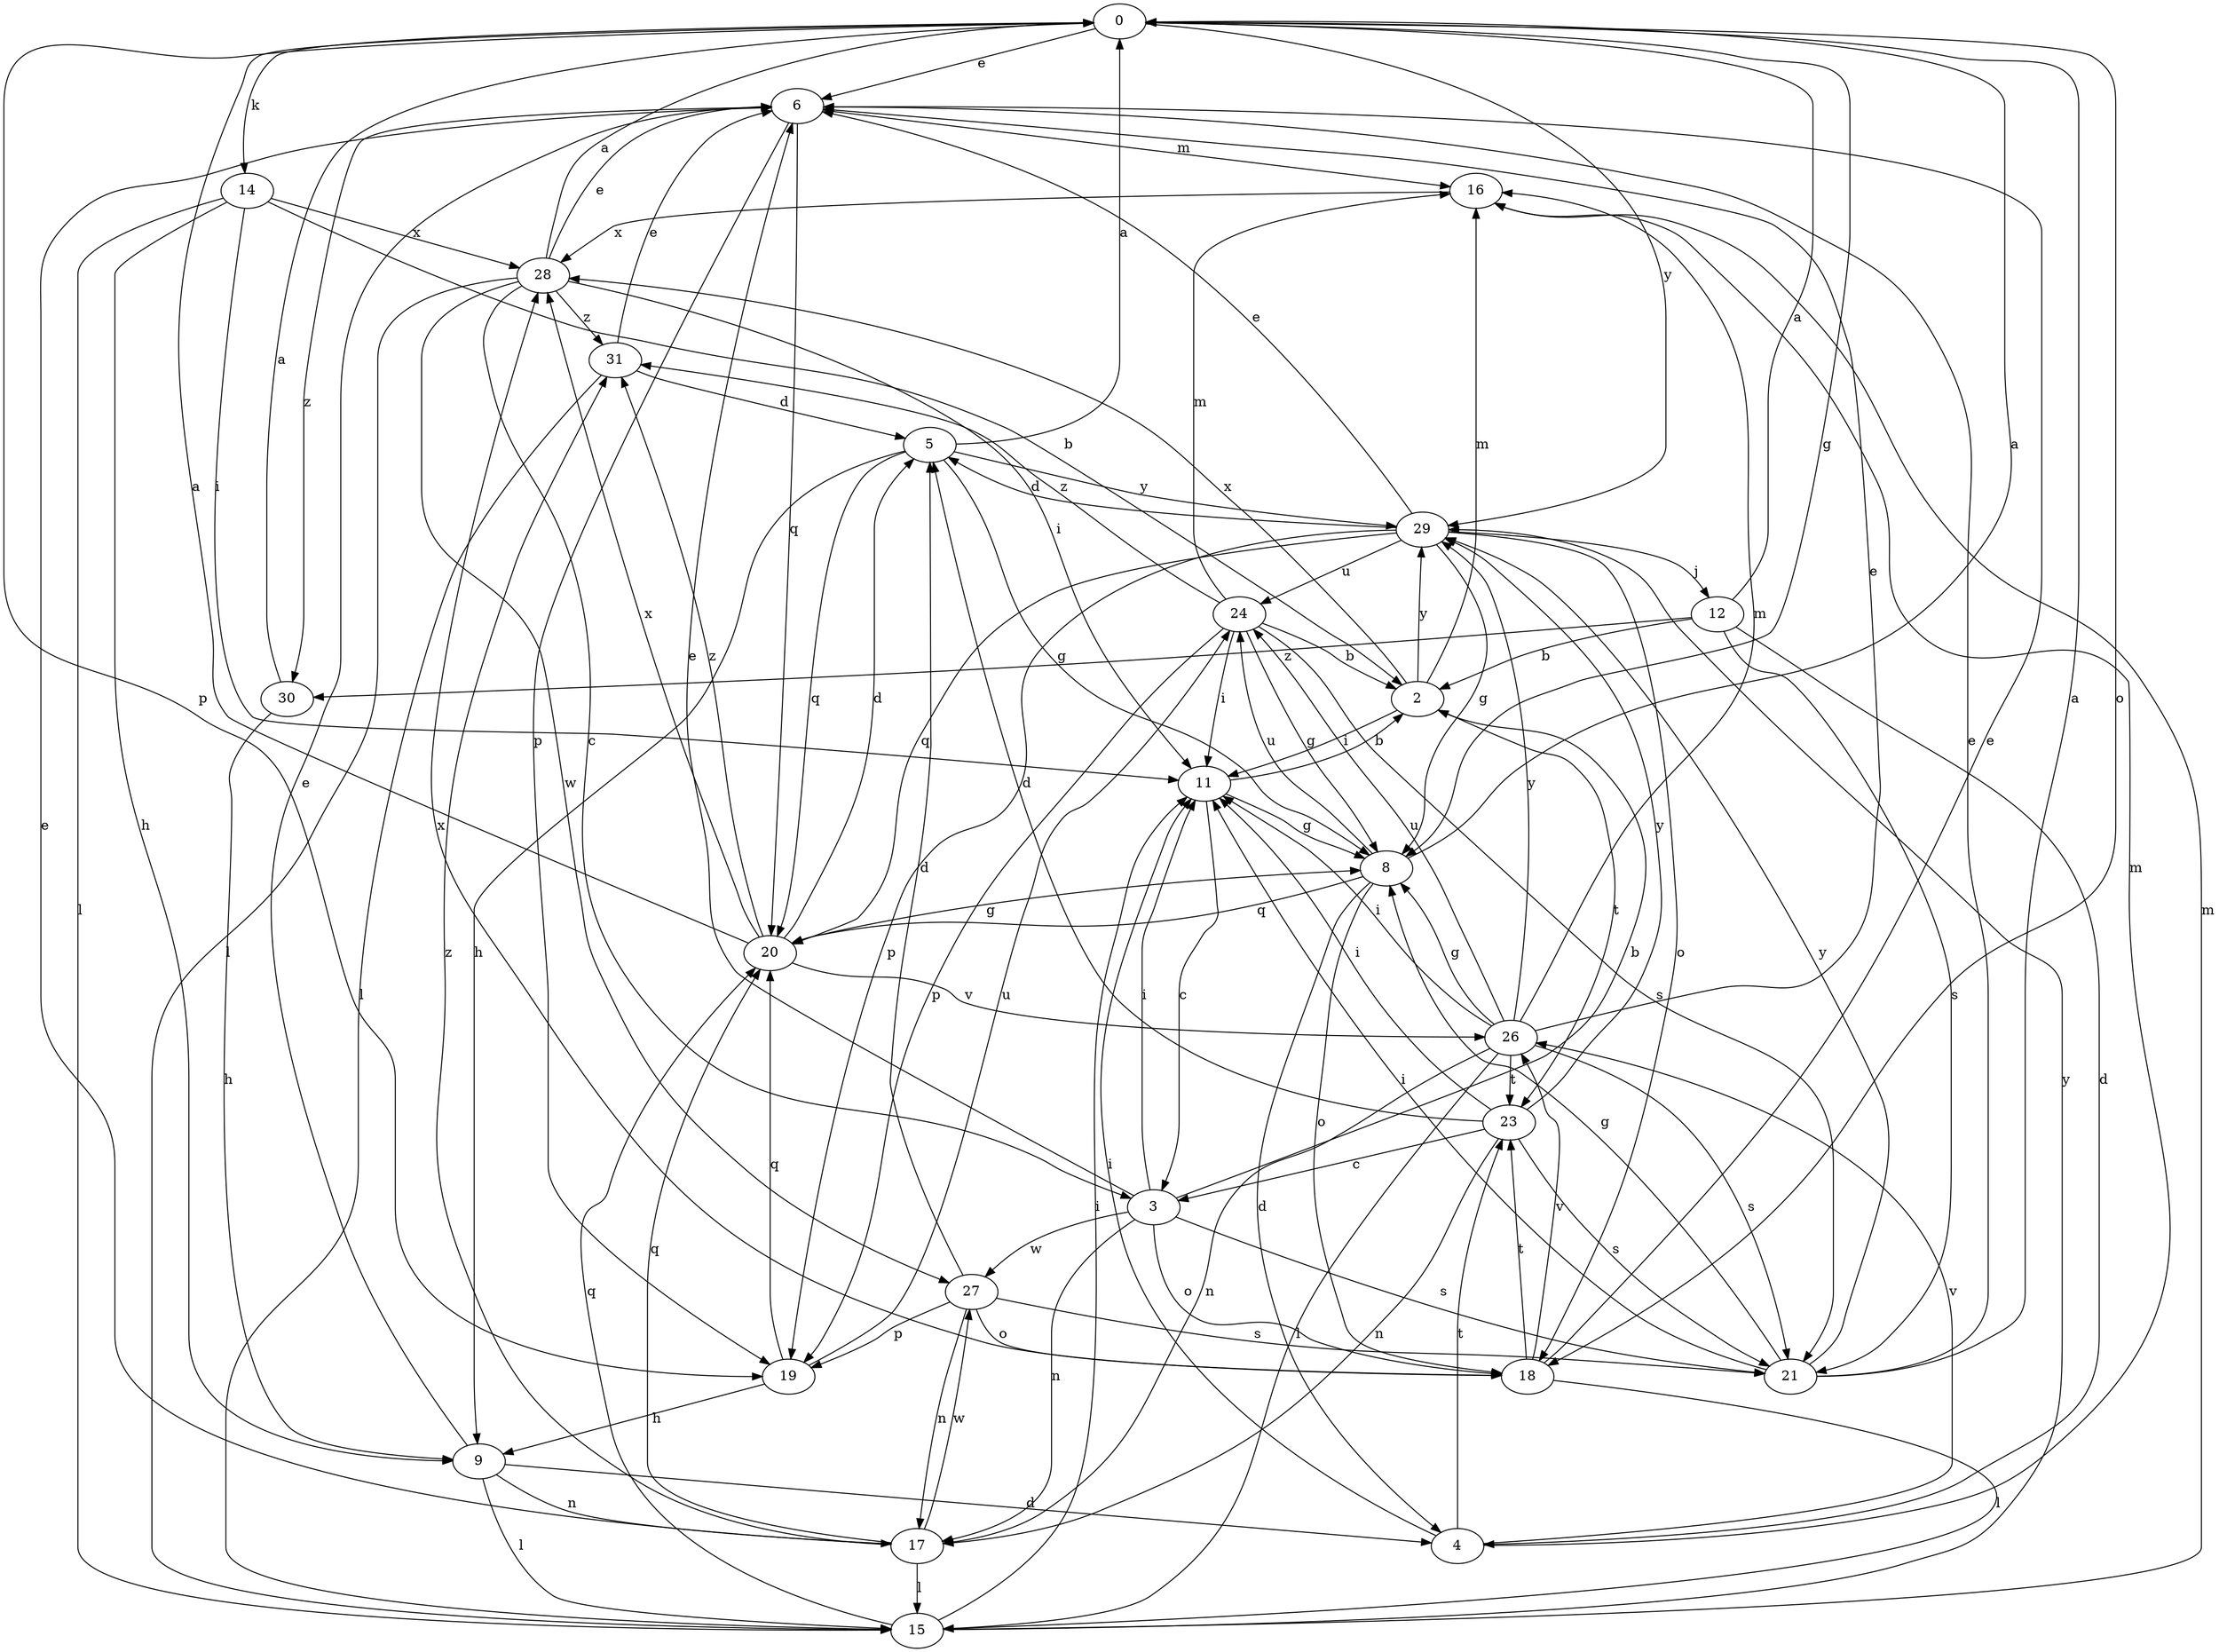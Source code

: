strict digraph  {
0;
2;
3;
4;
5;
6;
8;
9;
11;
12;
14;
15;
16;
17;
18;
19;
20;
21;
23;
24;
26;
27;
28;
29;
30;
31;
0 -> 6  [label=e];
0 -> 8  [label=g];
0 -> 14  [label=k];
0 -> 18  [label=o];
0 -> 19  [label=p];
0 -> 29  [label=y];
2 -> 11  [label=i];
2 -> 16  [label=m];
2 -> 23  [label=t];
2 -> 28  [label=x];
2 -> 29  [label=y];
3 -> 2  [label=b];
3 -> 6  [label=e];
3 -> 11  [label=i];
3 -> 17  [label=n];
3 -> 18  [label=o];
3 -> 21  [label=s];
3 -> 27  [label=w];
4 -> 11  [label=i];
4 -> 16  [label=m];
4 -> 23  [label=t];
4 -> 26  [label=v];
5 -> 0  [label=a];
5 -> 8  [label=g];
5 -> 9  [label=h];
5 -> 20  [label=q];
5 -> 29  [label=y];
6 -> 16  [label=m];
6 -> 19  [label=p];
6 -> 20  [label=q];
6 -> 30  [label=z];
8 -> 0  [label=a];
8 -> 4  [label=d];
8 -> 18  [label=o];
8 -> 20  [label=q];
8 -> 24  [label=u];
9 -> 4  [label=d];
9 -> 6  [label=e];
9 -> 15  [label=l];
9 -> 17  [label=n];
11 -> 2  [label=b];
11 -> 3  [label=c];
11 -> 8  [label=g];
12 -> 0  [label=a];
12 -> 2  [label=b];
12 -> 4  [label=d];
12 -> 21  [label=s];
12 -> 30  [label=z];
14 -> 2  [label=b];
14 -> 9  [label=h];
14 -> 11  [label=i];
14 -> 15  [label=l];
14 -> 28  [label=x];
15 -> 11  [label=i];
15 -> 16  [label=m];
15 -> 20  [label=q];
15 -> 29  [label=y];
16 -> 28  [label=x];
17 -> 6  [label=e];
17 -> 15  [label=l];
17 -> 20  [label=q];
17 -> 27  [label=w];
17 -> 31  [label=z];
18 -> 6  [label=e];
18 -> 15  [label=l];
18 -> 23  [label=t];
18 -> 26  [label=v];
18 -> 28  [label=x];
19 -> 9  [label=h];
19 -> 20  [label=q];
19 -> 24  [label=u];
20 -> 0  [label=a];
20 -> 5  [label=d];
20 -> 8  [label=g];
20 -> 26  [label=v];
20 -> 28  [label=x];
20 -> 31  [label=z];
21 -> 0  [label=a];
21 -> 6  [label=e];
21 -> 8  [label=g];
21 -> 11  [label=i];
21 -> 29  [label=y];
23 -> 3  [label=c];
23 -> 5  [label=d];
23 -> 11  [label=i];
23 -> 17  [label=n];
23 -> 21  [label=s];
23 -> 29  [label=y];
24 -> 2  [label=b];
24 -> 8  [label=g];
24 -> 11  [label=i];
24 -> 16  [label=m];
24 -> 19  [label=p];
24 -> 21  [label=s];
24 -> 31  [label=z];
26 -> 6  [label=e];
26 -> 8  [label=g];
26 -> 11  [label=i];
26 -> 15  [label=l];
26 -> 16  [label=m];
26 -> 17  [label=n];
26 -> 21  [label=s];
26 -> 23  [label=t];
26 -> 24  [label=u];
26 -> 29  [label=y];
27 -> 5  [label=d];
27 -> 17  [label=n];
27 -> 18  [label=o];
27 -> 19  [label=p];
27 -> 21  [label=s];
28 -> 0  [label=a];
28 -> 3  [label=c];
28 -> 6  [label=e];
28 -> 11  [label=i];
28 -> 15  [label=l];
28 -> 27  [label=w];
28 -> 31  [label=z];
29 -> 5  [label=d];
29 -> 6  [label=e];
29 -> 8  [label=g];
29 -> 12  [label=j];
29 -> 18  [label=o];
29 -> 19  [label=p];
29 -> 20  [label=q];
29 -> 24  [label=u];
30 -> 0  [label=a];
30 -> 9  [label=h];
31 -> 5  [label=d];
31 -> 6  [label=e];
31 -> 15  [label=l];
}
